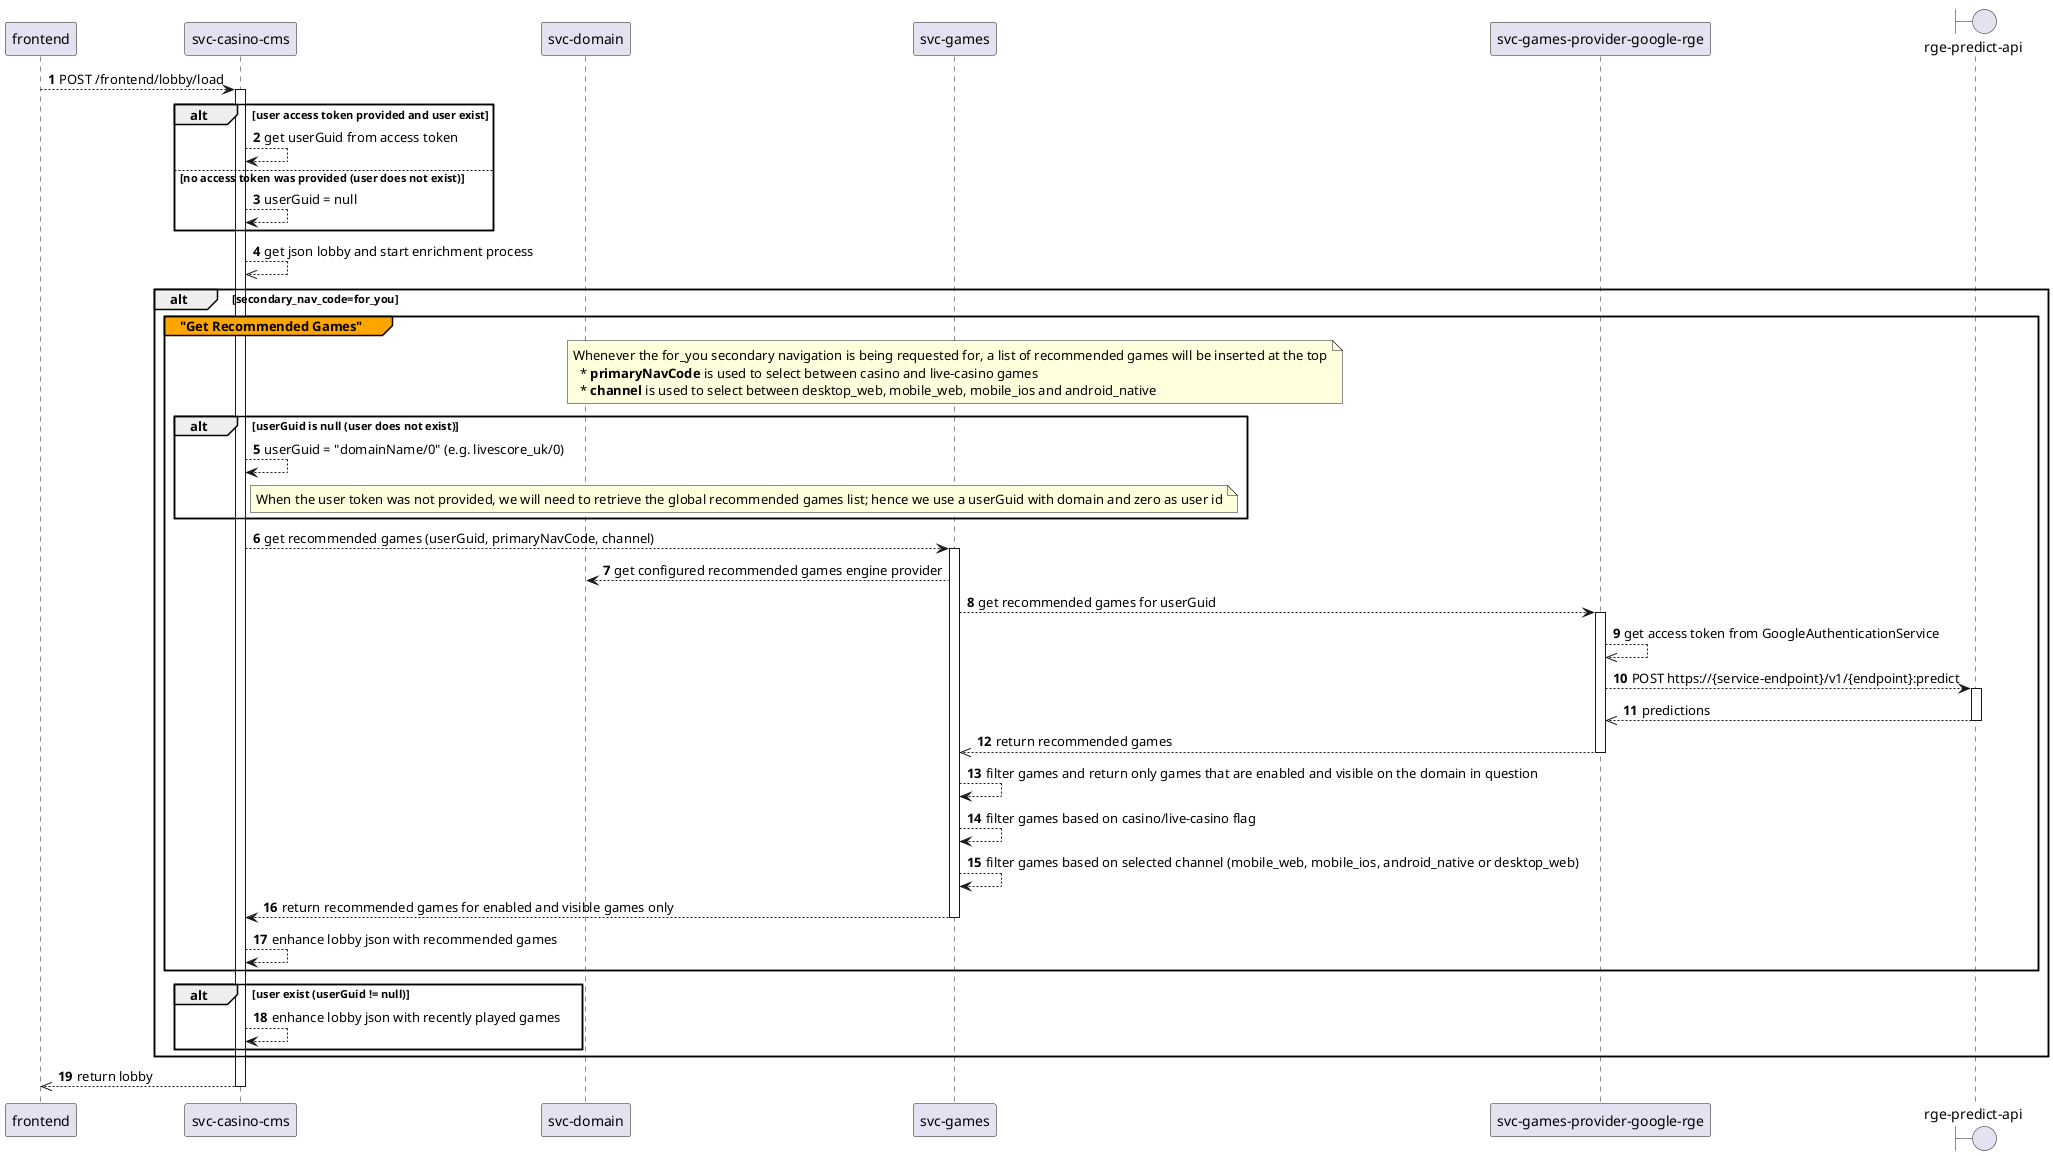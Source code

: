 'Recommended Games Engine Sequence Diagram
[plantuml]
----
@startuml
'https://plantuml.com/sequence-diagram


participant frontend as fe
participant "svc-casino-cms" as cms
participant "svc-domain" as domain
participant "svc-games" as games
participant "svc-games-provider-google-rge" as rge
boundary "rge-predict-api" as predict

autonumber

fe -->cms++: POST /frontend/lobby/load
alt user access token provided and user exist
  cms --> cms: get userGuid from access token
else no access token was provided (user does not exist)
  cms --> cms: userGuid = null
end
cms -->> cms: get json lobby and start enrichment process
alt secondary_nav_code=for_you
    group#orange "Get Recommended Games"
        note over games
        Whenever the for_you secondary navigation is being requested for, a list of recommended games will be inserted at the top
          * **primaryNavCode** is used to select between casino and live-casino games
          * **channel** is used to select between desktop_web, mobile_web, mobile_ios and android_native
        end note
        alt userGuid is null (user does not exist)
          cms --> cms: userGuid = "domainName/0" (e.g. livescore_uk/0)
          note right of cms: When the user token was not provided, we will need to retrieve the global recommended games list; hence we use a userGuid with domain and zero as user id
        end
        cms --> games++: get recommended games (userGuid, primaryNavCode, channel)
        games --> domain: get configured recommended games engine provider
        games --> rge++: get recommended games for userGuid
        rge -->> rge: get access token from GoogleAuthenticationService
        rge --> predict++: POST https://{service-endpoint}/v1/{endpoint}:predict

        predict -->> rge--: predictions
        rge -->> games--: return recommended games
        games --> games: filter games and return only games that are enabled and visible on the domain in question
        games --> games: filter games based on casino/live-casino flag
        games --> games: filter games based on selected channel (mobile_web, mobile_ios, android_native or desktop_web)
        games --> cms--: return recommended games for enabled and visible games only
        cms --> cms: enhance lobby json with recommended games
    end
    alt user exist (userGuid != null)
      cms --> cms: enhance lobby json with recently played games
    end
end
cms -->> fe--: return lobby

@enduml
----